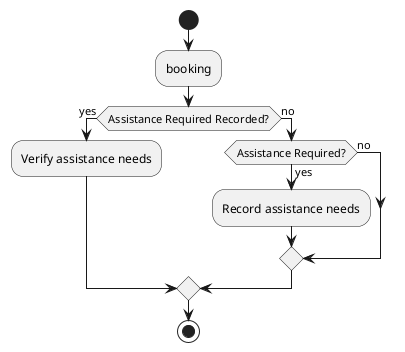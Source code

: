 @startuml

start
:booking;
if (Assistance Required Recorded?) then (yes)
  :Verify assistance needs;
else (no)
  if (Assistance Required?) then (yes)
    :Record assistance needs;
  else (no)
  endif
endif

stop

@enduml